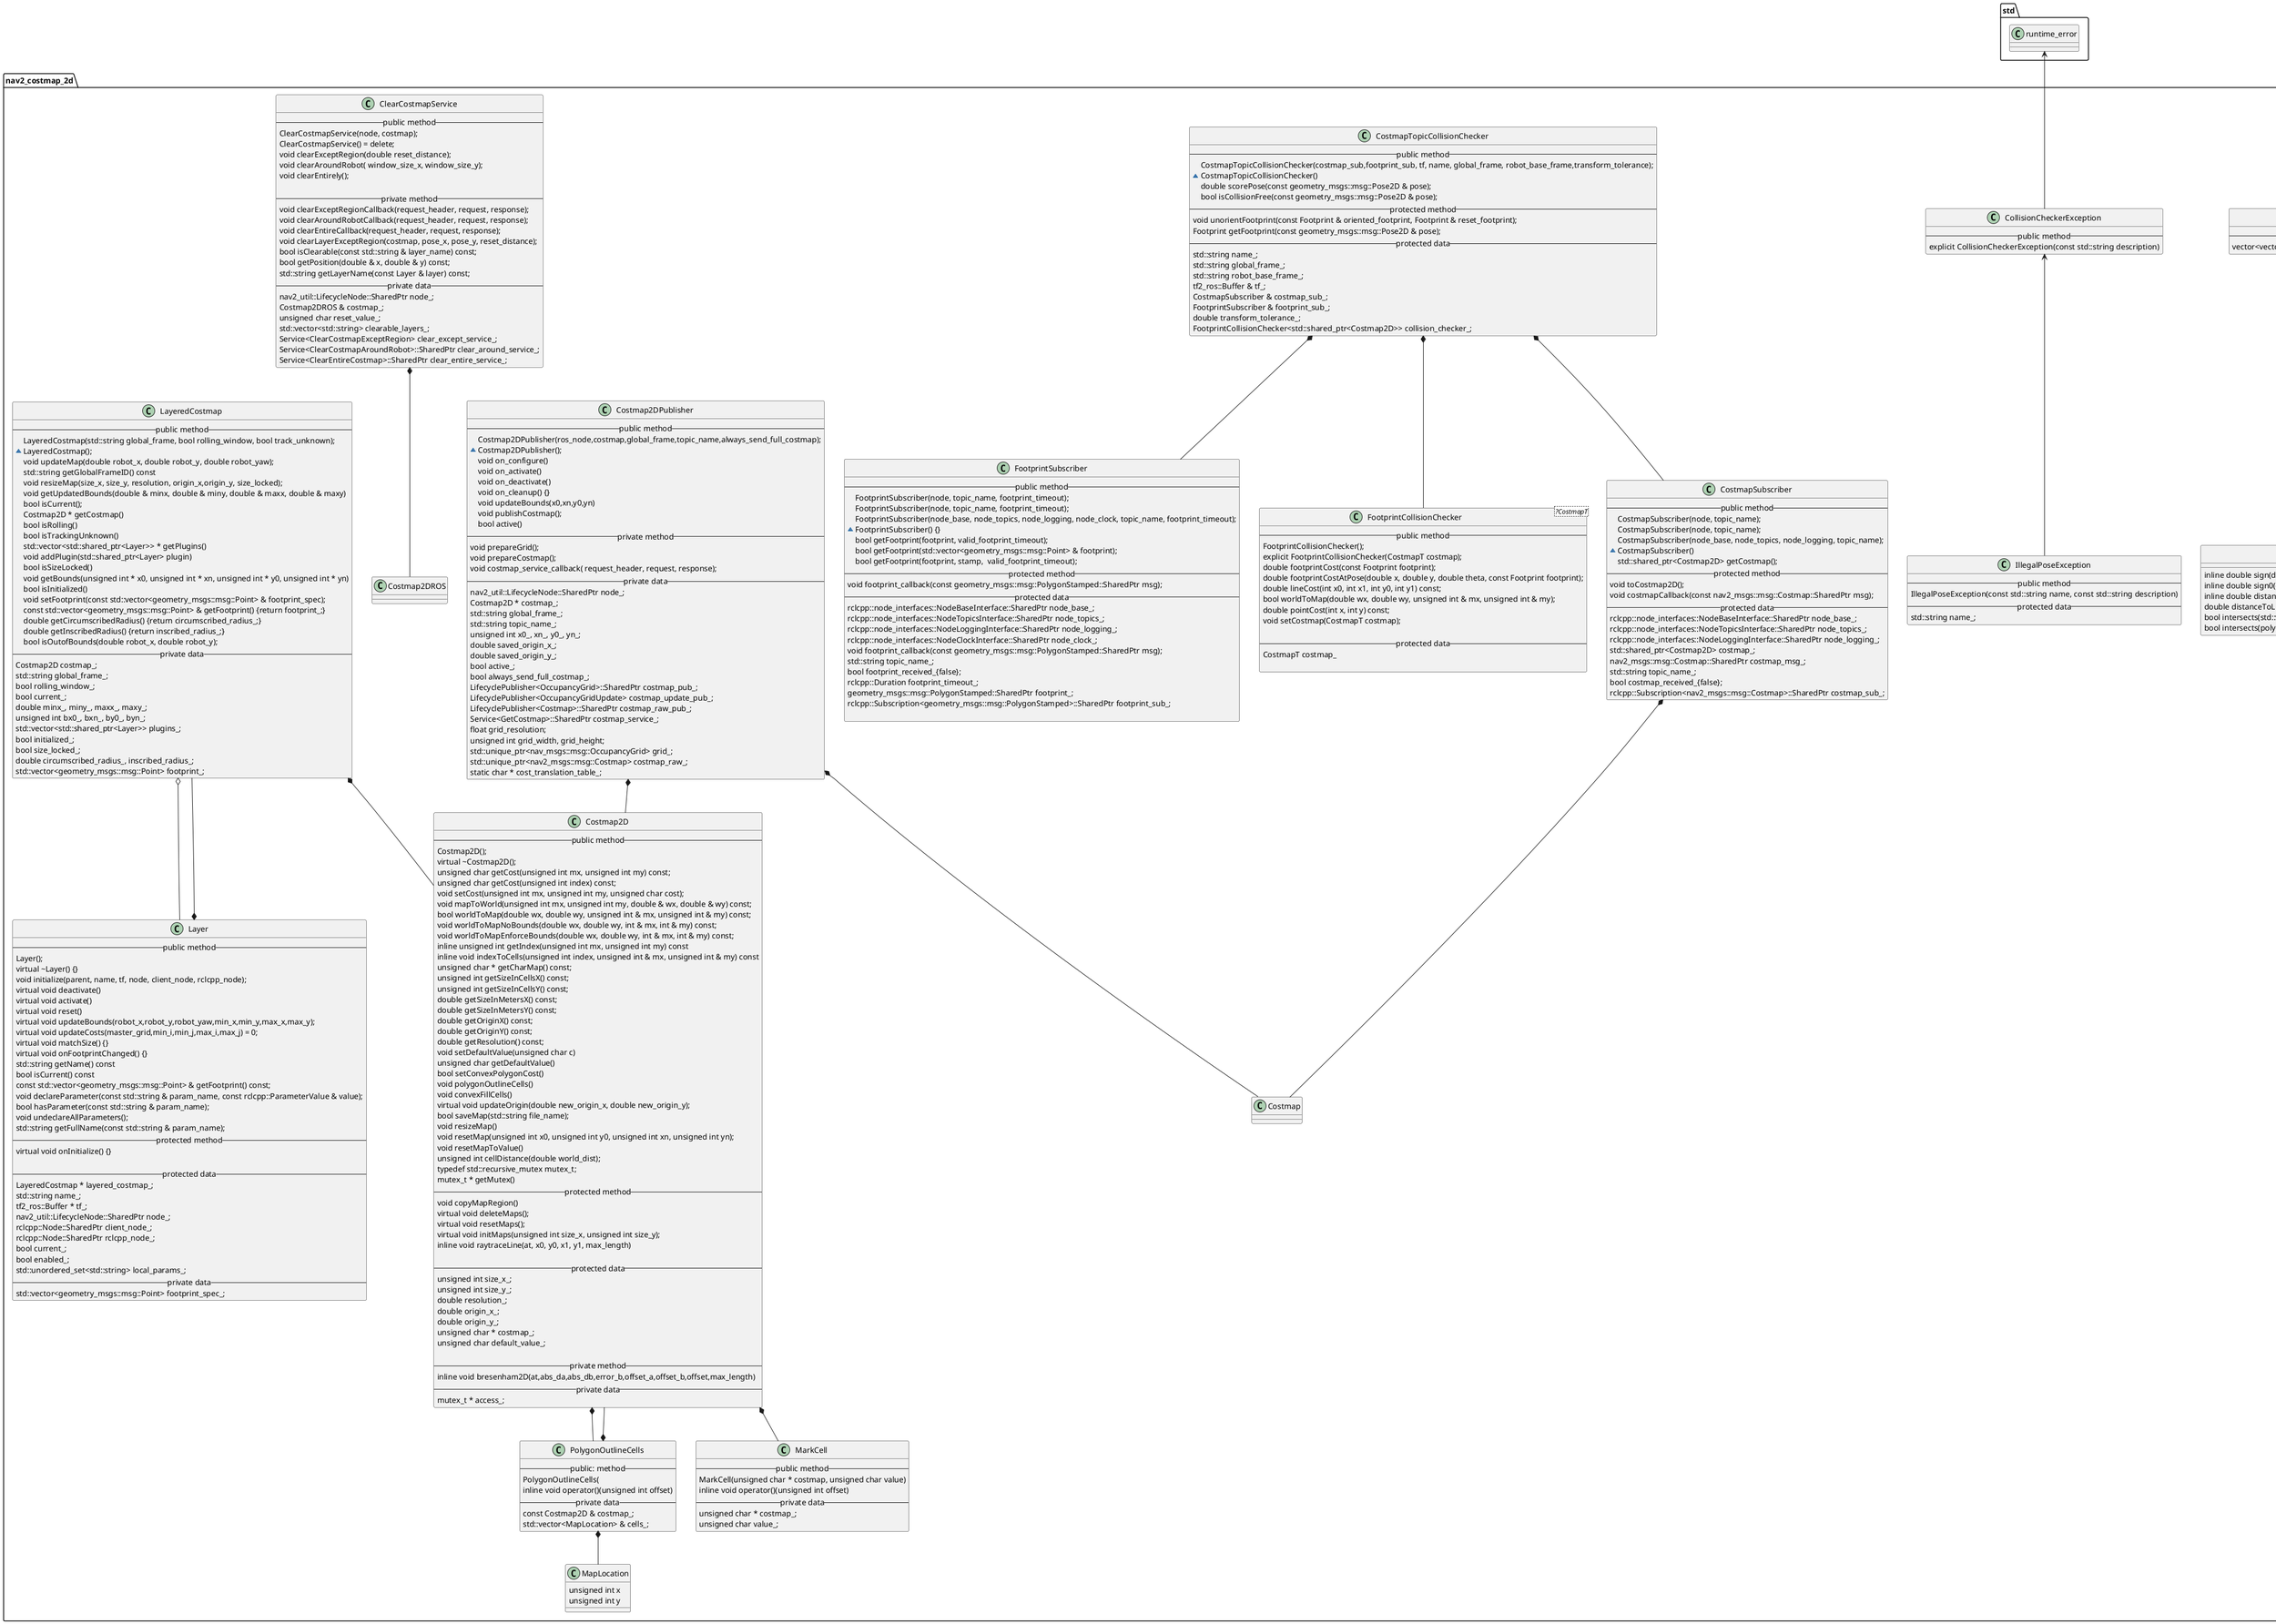 @startuml
'https://plantuml.com/class-diagram

namespace nav2_costmap_2d{
class ArrayParser{
-- public method --
vector<vector<float>> parseVVF(input, error_return);
}
enum CostValues{
NO_INFORMATION = 255,
LETHAL_OBSTACLE = 254,
INSCRIBED_INFLATED_OBSTACLE = 253,
FREE_SPACE = 0
}
class CollisionCheckerException{
-- public method --
explicit CollisionCheckerException(const std::string description)
}
class IllegalPoseException
{
-- public method --
IllegalPoseException(const std::string name, const std::string description)
-- protected data --
std::string name_;
}
CollisionCheckerException <-- IllegalPoseException
class CostmapMath{
inline double sign(double x)
inline double sign0(double x)
inline double distance(double x0, double y0, double x1, double y1)
double distanceToLine(pX, pY, x0, y0, x1, y1);
bool intersects(std::vector<Point> & polygon, float testx, float testy);
bool intersects(polygon1, polygon2);
}
class footprint{
void calculateMinAndMaxDistances(footprint, min_dist, max_dist);
geometry_msgs::msg::Point toPoint(geometry_msgs::msg::Point32 pt);
geometry_msgs::msg::Point32 toPoint32(geometry_msgs::msg::Point pt);
geometry_msgs::msg::Polygon toPolygon(std::vector<geometry_msgs::msg::Point> pts);
std::vector<geometry_msgs::msg::Point> toPointVector(:Polygon::SharedPtr polygon);
void transformFootprint(x,y,theta,footprint_spec,oriented_footprint);
void transformFootprint(x,y,theta,footprint_spec,oriented_footprint);
void padFootprint(std::vector<geometry_msgs::msg::Point> & footprint, double padding);
std::vector<geometry_msgs::msg::Point> makeFootprintFromRadius(double radius);
bool makeFootprintFromString(footprint_string,footprint);
}
class FootprintSubscriber{
-- public method --
FootprintSubscriber(node, topic_name, footprint_timeout);
FootprintSubscriber(node, topic_name, footprint_timeout);
FootprintSubscriber(node_base, node_topics, node_logging, node_clock, topic_name, footprint_timeout);
~FootprintSubscriber() {}
bool getFootprint(footprint, valid_footprint_timeout);
bool getFootprint(std::vector<geometry_msgs::msg::Point> & footprint);
bool getFootprint(footprint, stamp,  valid_footprint_timeout);
-- protected method --
void footprint_callback(const geometry_msgs::msg::PolygonStamped::SharedPtr msg);
-- protected data --
rclcpp::node_interfaces::NodeBaseInterface::SharedPtr node_base_;
rclcpp::node_interfaces::NodeTopicsInterface::SharedPtr node_topics_;
rclcpp::node_interfaces::NodeLoggingInterface::SharedPtr node_logging_;
rclcpp::node_interfaces::NodeClockInterface::SharedPtr node_clock_;
void footprint_callback(const geometry_msgs::msg::PolygonStamped::SharedPtr msg);
std::string topic_name_;
bool footprint_received_{false};
rclcpp::Duration footprint_timeout_;
geometry_msgs::msg::PolygonStamped::SharedPtr footprint_;
rclcpp::Subscription<geometry_msgs::msg::PolygonStamped>::SharedPtr footprint_sub_;

}

class FootprintCollisionChecker<?CostmapT>{
-- public method --
FootprintCollisionChecker();
explicit FootprintCollisionChecker(CostmapT costmap);
double footprintCost(const Footprint footprint);
double footprintCostAtPose(double x, double y, double theta, const Footprint footprint);
double lineCost(int x0, int x1, int y0, int y1) const;
bool worldToMap(double wx, double wy, unsigned int & mx, unsigned int & my);
double pointCost(int x, int y) const;
void setCostmap(CostmapT costmap);

-- protected data --
CostmapT costmap_

}

class CostmapTopicCollisionChecker{
-- public method --
CostmapTopicCollisionChecker(costmap_sub,footprint_sub, tf, name, global_frame, robot_base_frame,transform_tolerance);
~CostmapTopicCollisionChecker()
double scorePose(const geometry_msgs::msg::Pose2D & pose);
bool isCollisionFree(const geometry_msgs::msg::Pose2D & pose);
-- protected method --
void unorientFootprint(const Footprint & oriented_footprint, Footprint & reset_footprint);
Footprint getFootprint(const geometry_msgs::msg::Pose2D & pose);
-- protected data --
std::string name_;
std::string global_frame_;
std::string robot_base_frame_;
tf2_ros::Buffer & tf_;
CostmapSubscriber & costmap_sub_;
FootprintSubscriber & footprint_sub_;
double transform_tolerance_;
FootprintCollisionChecker<std::shared_ptr<Costmap2D>> collision_checker_;
}
CostmapTopicCollisionChecker *-- CostmapSubscriber
CostmapTopicCollisionChecker *-- FootprintSubscriber
CostmapTopicCollisionChecker *-- FootprintCollisionChecker

class Costmap{

}
class MapLocation{
unsigned int x
unsigned int y
}
class MarkCell{
-- public method --
MarkCell(unsigned char * costmap, unsigned char value)
inline void operator()(unsigned int offset)
-- private data --
unsigned char * costmap_;
unsigned char value_;
}
class PolygonOutlineCells{
-- public: method --
PolygonOutlineCells(
inline void operator()(unsigned int offset)
-- private data --
const Costmap2D & costmap_;
std::vector<MapLocation> & cells_;
}

PolygonOutlineCells *-- Costmap2D
PolygonOutlineCells *-- MapLocation


class Costmap2D{
-- public method --
Costmap2D();
virtual ~Costmap2D();
unsigned char getCost(unsigned int mx, unsigned int my) const;
unsigned char getCost(unsigned int index) const;
void setCost(unsigned int mx, unsigned int my, unsigned char cost);
void mapToWorld(unsigned int mx, unsigned int my, double & wx, double & wy) const;
bool worldToMap(double wx, double wy, unsigned int & mx, unsigned int & my) const;
void worldToMapNoBounds(double wx, double wy, int & mx, int & my) const;
void worldToMapEnforceBounds(double wx, double wy, int & mx, int & my) const;
inline unsigned int getIndex(unsigned int mx, unsigned int my) const
inline void indexToCells(unsigned int index, unsigned int & mx, unsigned int & my) const
unsigned char * getCharMap() const;
unsigned int getSizeInCellsX() const;
unsigned int getSizeInCellsY() const;
double getSizeInMetersX() const;
double getSizeInMetersY() const;
double getOriginX() const;
double getOriginY() const;
double getResolution() const;
void setDefaultValue(unsigned char c)
unsigned char getDefaultValue()
bool setConvexPolygonCost()
void polygonOutlineCells()
void convexFillCells()
virtual void updateOrigin(double new_origin_x, double new_origin_y);
bool saveMap(std::string file_name);
void resizeMap()
void resetMap(unsigned int x0, unsigned int y0, unsigned int xn, unsigned int yn);
void resetMapToValue()
unsigned int cellDistance(double world_dist);
typedef std::recursive_mutex mutex_t;
mutex_t * getMutex()
-- protected method --
void copyMapRegion()
virtual void deleteMaps();
virtual void resetMaps();
virtual void initMaps(unsigned int size_x, unsigned int size_y);
inline void raytraceLine(at, x0, y0, x1, y1, max_length)

-- protected data --
unsigned int size_x_;
unsigned int size_y_;
double resolution_;
double origin_x_;
double origin_y_;
unsigned char * costmap_;
unsigned char default_value_;

-- private method --
inline void bresenham2D(at,abs_da,abs_db,error_b,offset_a,offset_b,offset,max_length)
-- private data --
mutex_t * access_;
}
Costmap2D *-- PolygonOutlineCells
Costmap2D *-- MarkCell
class Costmap2DROS{

}

class LayeredCostmap{
-- public method --
LayeredCostmap(std::string global_frame, bool rolling_window, bool track_unknown);
~LayeredCostmap();
void updateMap(double robot_x, double robot_y, double robot_yaw);
std::string getGlobalFrameID() const
void resizeMap(size_x, size_y, resolution, origin_x,origin_y, size_locked);
void getUpdatedBounds(double & minx, double & miny, double & maxx, double & maxy)
bool isCurrent();
Costmap2D * getCostmap()
bool isRolling()
bool isTrackingUnknown()
std::vector<std::shared_ptr<Layer>> * getPlugins()
void addPlugin(std::shared_ptr<Layer> plugin)
bool isSizeLocked()
void getBounds(unsigned int * x0, unsigned int * xn, unsigned int * y0, unsigned int * yn)
bool isInitialized()
void setFootprint(const std::vector<geometry_msgs::msg::Point> & footprint_spec);
const std::vector<geometry_msgs::msg::Point> & getFootprint() {return footprint_;}
double getCircumscribedRadius() {return circumscribed_radius_;}
double getInscribedRadius() {return inscribed_radius_;}
bool isOutofBounds(double robot_x, double robot_y);
-- private data --
Costmap2D costmap_;
std::string global_frame_;
bool rolling_window_;
bool current_;
double minx_, miny_, maxx_, maxy_;
unsigned int bx0_, bxn_, by0_, byn_;
std::vector<std::shared_ptr<Layer>> plugins_;
bool initialized_;
bool size_locked_;
double circumscribed_radius_, inscribed_radius_;
std::vector<geometry_msgs::msg::Point> footprint_;
}
LayeredCostmap *-- Costmap2D
LayeredCostmap o-- Layer

class Layer{
-- public method --
Layer();
virtual ~Layer() {}
void initialize(parent, name, tf, node, client_node, rclcpp_node);
virtual void deactivate()
virtual void activate()
virtual void reset()
virtual void updateBounds(robot_x,robot_y,robot_yaw,min_x,min_y,max_x,max_y);
virtual void updateCosts(master_grid,min_i,min_j,max_i,max_j) = 0;
virtual void matchSize() {}
virtual void onFootprintChanged() {}
std::string getName() const
bool isCurrent() const
const std::vector<geometry_msgs::msg::Point> & getFootprint() const;
void declareParameter(const std::string & param_name, const rclcpp::ParameterValue & value);
bool hasParameter(const std::string & param_name);
void undeclareAllParameters();
std::string getFullName(const std::string & param_name);
-- protected method --
virtual void onInitialize() {}

-- protected data --
LayeredCostmap * layered_costmap_;
std::string name_;
tf2_ros::Buffer * tf_;
nav2_util::LifecycleNode::SharedPtr node_;
rclcpp::Node::SharedPtr client_node_;
rclcpp::Node::SharedPtr rclcpp_node_;
bool current_;
bool enabled_;
std::unordered_set<std::string> local_params_;
-- private data --
std::vector<geometry_msgs::msg::Point> footprint_spec_;
}
Layer *-- LayeredCostmap

Class CostmapSubscriber{
-- public method --
CostmapSubscriber(node, topic_name);
CostmapSubscriber(node, topic_name);
CostmapSubscriber(node_base, node_topics, node_logging, topic_name);
~CostmapSubscriber()
std::shared_ptr<Costmap2D> getCostmap();
-- protected method --
void toCostmap2D();
void costmapCallback(const nav2_msgs::msg::Costmap::SharedPtr msg);
-- protected data --
rclcpp::node_interfaces::NodeBaseInterface::SharedPtr node_base_;
rclcpp::node_interfaces::NodeTopicsInterface::SharedPtr node_topics_;
rclcpp::node_interfaces::NodeLoggingInterface::SharedPtr node_logging_;
std::shared_ptr<Costmap2D> costmap_;
nav2_msgs::msg::Costmap::SharedPtr costmap_msg_;
std::string topic_name_;
bool costmap_received_{false};
rclcpp::Subscription<nav2_msgs::msg::Costmap>::SharedPtr costmap_sub_;
}
CostmapSubscriber *-- Costmap

class ClearCostmapService{
-- public method --
ClearCostmapService(node, costmap);
ClearCostmapService() = delete;
void clearExceptRegion(double reset_distance);
void clearAroundRobot( window_size_x, window_size_y);
void clearEntirely();

-- private method --
void clearExceptRegionCallback(request_header, request, response);
void clearAroundRobotCallback(request_header, request, response);
void clearEntireCallback(request_header, request, response);
void clearLayerExceptRegion(costmap, pose_x, pose_y, reset_distance);
bool isClearable(const std::string & layer_name) const;
bool getPosition(double & x, double & y) const;
std::string getLayerName(const Layer & layer) const;
-- private data --
nav2_util::LifecycleNode::SharedPtr node_;
Costmap2DROS & costmap_;
unsigned char reset_value_;
std::vector<std::string> clearable_layers_;
Service<ClearCostmapExceptRegion> clear_except_service_;
Service<ClearCostmapAroundRobot>::SharedPtr clear_around_service_;
Service<ClearEntireCostmap>::SharedPtr clear_entire_service_;
}

class Costmap2DPublisher{
-- public method --
Costmap2DPublisher(ros_node,costmap,global_frame,topic_name,always_send_full_costmap);
~Costmap2DPublisher();
void on_configure()
void on_activate()
void on_deactivate()
void on_cleanup() {}
void updateBounds(x0,xn,y0,yn)
void publishCostmap();
bool active()
-- private method --
void prepareGrid();
void prepareCostmap();
void costmap_service_callback( request_header, request, response);
-- private data --
nav2_util::LifecycleNode::SharedPtr node_;
Costmap2D * costmap_;
std::string global_frame_;
std::string topic_name_;
unsigned int x0_, xn_, y0_, yn_;
double saved_origin_x_;
double saved_origin_y_;
bool active_;
bool always_send_full_costmap_;
LifecyclePublisher<OccupancyGrid>::SharedPtr costmap_pub_;
LifecyclePublisher<OccupancyGridUpdate> costmap_update_pub_;
LifecyclePublisher<Costmap>::SharedPtr costmap_raw_pub_;
Service<GetCostmap>::SharedPtr costmap_service_;
float grid_resolution;
unsigned int grid_width, grid_height;
std::unique_ptr<nav_msgs::msg::OccupancyGrid> grid_;
std::unique_ptr<nav2_msgs::msg::Costmap> costmap_raw_;
static char * cost_translation_table_;
}

ClearCostmapService *-- Costmap2DROS
Costmap2DPublisher *-- Costmap2D
Costmap2DPublisher *-- Costmap
}
std.runtime_error <-- nav2_costmap_2d.CollisionCheckerException
@enduml
